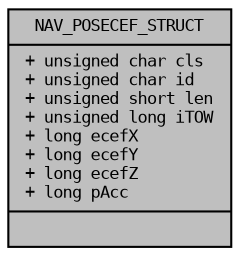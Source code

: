 digraph "NAV_POSECEF_STRUCT"
{
 // LATEX_PDF_SIZE
  bgcolor="transparent";
  edge [fontname="DejaVuSansMono",fontsize="8",labelfontname="DejaVuSansMono",labelfontsize="8"];
  node [fontname="DejaVuSansMono",fontsize="8",shape=record];
  Node1 [label="{NAV_POSECEF_STRUCT\n|+ unsigned char cls\l+ unsigned char id\l+ unsigned short len\l+ unsigned long iTOW\l+ long ecefX\l+ long ecefY\l+ long ecefZ\l+ long pAcc\l|}",height=0.2,width=0.4,color="black", fillcolor="grey75", style="filled", fontcolor="black",tooltip=" "];
}
